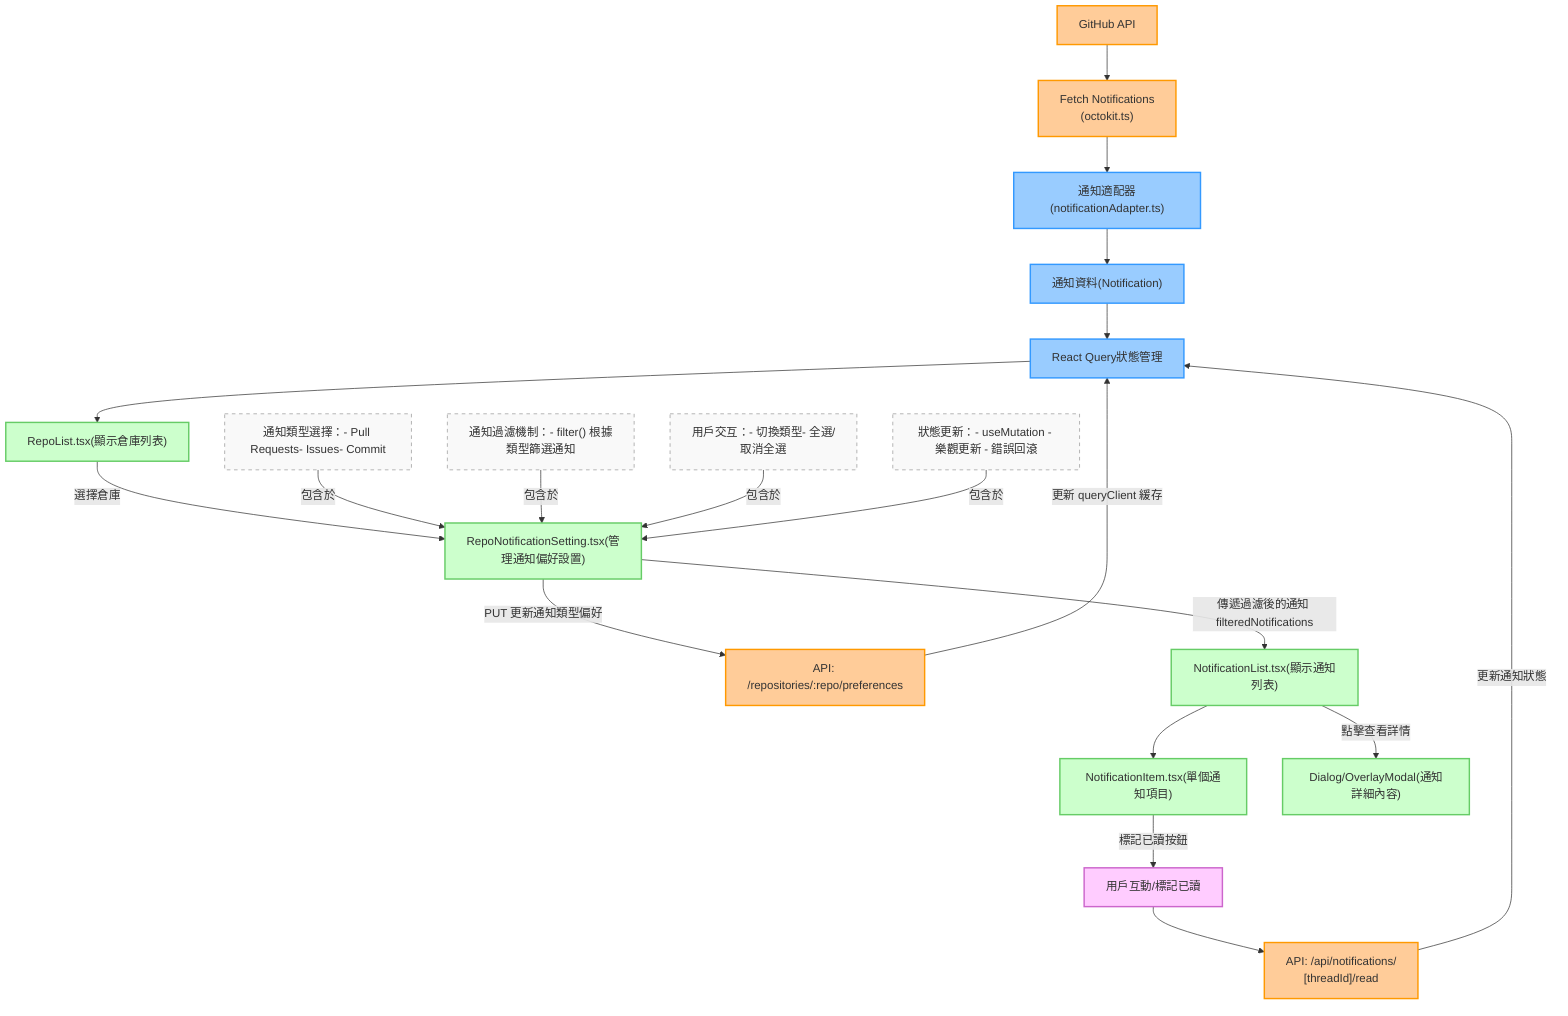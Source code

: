 flowchart TD
    %% 數據層
    A["GitHub API"] --> B["Fetch Notifications\n(octokit.ts)"]
    B --> C["通知適配器(notificationAdapter.ts)"]
    C --> D["通知資料(Notification)"]
    D --> E["React Query狀態管理"]
    
    %% 倉庫層
    E --> F["RepoList.tsx(顯示倉庫列表)"]
    F -->|"選擇倉庫"| G["RepoNotificationSetting.tsx(管理通知偏好設置)"]
    
    %% RepoNotificationSetting 詳細功能
    G1["通知類型選擇：- Pull Requests- Issues- Commit"] -->|"包含於"| G
    G2["通知過濾機制：- filter() 根據類型篩選通知"] -->|"包含於"| G
    G3["用戶交互：- 切換類型- 全選/取消全選"] -->|"包含於"| G
    G4["狀態更新：- useMutation - 樂觀更新 - 錯誤回滾"] -->|"包含於"| G
    
    %% 倉庫偏好設置流程
    G -->|"PUT 更新通知類型偏好"| M["API: /repositories/:repo/preferences"]
    M -->|"更新 queryClient 緩存"| E
    
    %% 通知顯示層
    G -->|"傳遞過濾後的通知 filteredNotifications"| H["NotificationList.tsx(顯示通知列表)"]
    H --> I["NotificationItem.tsx(單個通知項目)"]
    H -->|"點擊查看詳情"| J["Dialog/OverlayModal(通知詳細內容)"]
    
    %% 用戶交互層
    I -->|"標記已讀按鈕"| K["用戶互動/標記已讀"]
    K --> L["API: /api/notifications/\n[threadId]/read"]
    L -->|"更新通知狀態"| E
    
    %% 樣式定義
    classDef apiNode fill:#ffcc99,stroke:#ff9900,stroke-width:2px;
    classDef dataNode fill:#99ccff,stroke:#3399ff,stroke-width:2px;
    classDef componentNode fill:#ccffcc,stroke:#66cc66,stroke-width:2px;
    classDef actionNode fill:#ffccff,stroke:#cc66cc,stroke-width:2px;
    classDef detailNode fill:#f9f9f9,stroke:#999999,stroke-width:1px,stroke-dasharray: 5 5;
    
    %% 應用樣式
    class A,B,M,L apiNode;
    class C,D,E dataNode;
    class F,G,H,I,J componentNode;
    class K actionNode;
    class G1,G2,G3,G4 detailNode;